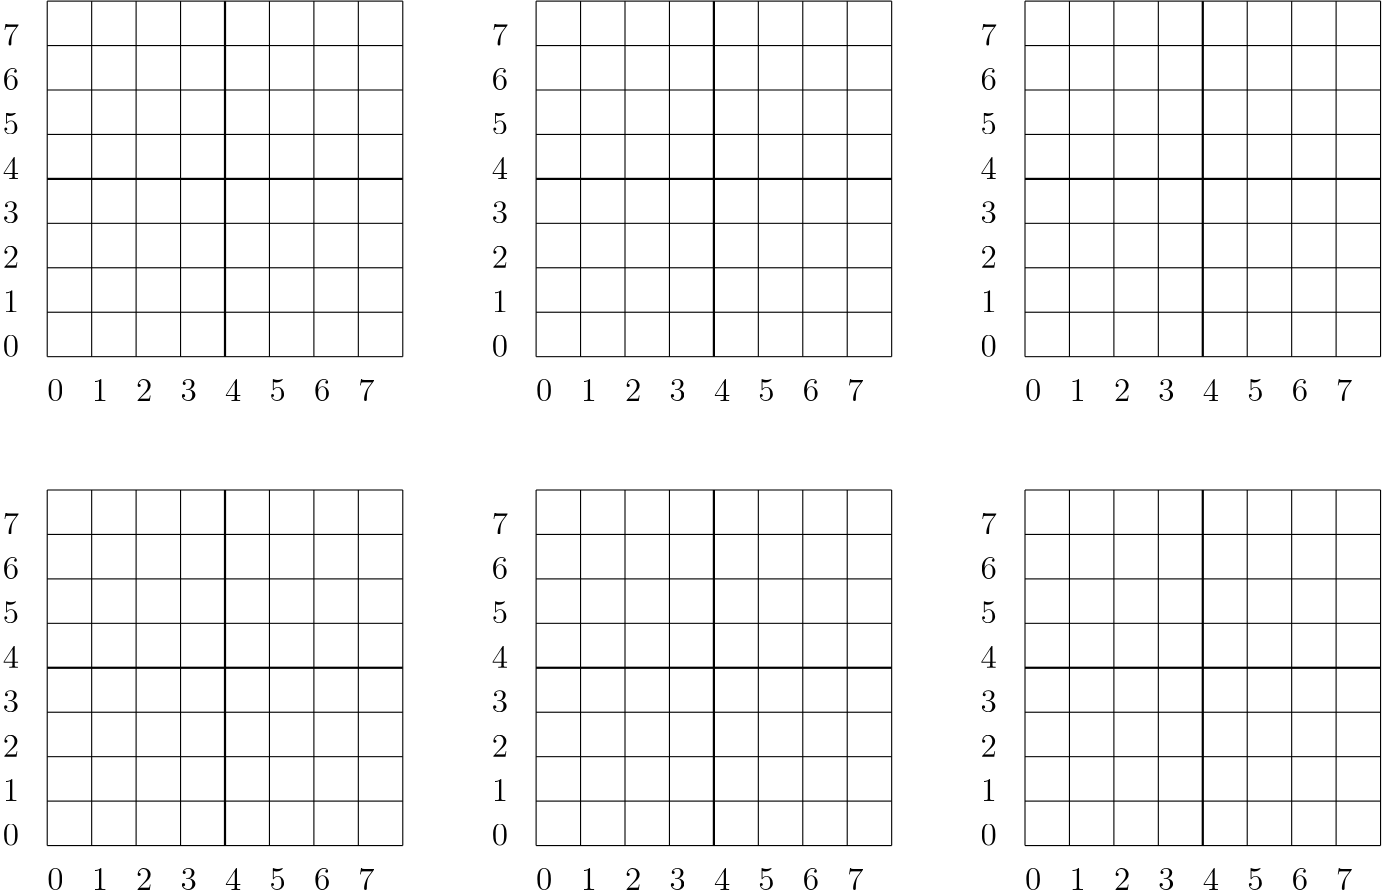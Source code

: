 <?xml version="1.0"?>
<!DOCTYPE ipe SYSTEM "ipe.dtd">
<ipe version="70107" creator="Ipe 7.1.10">
<info created="D:20181218180335" modified="D:20181218180335"/>
<ipestyle name="basic">
<symbol name="arrow/arc(spx)">
<path stroke="sym-stroke" fill="sym-stroke" pen="sym-pen">
0 0 m
-1 0.333 l
-1 -0.333 l
h
</path>
</symbol>
<symbol name="arrow/farc(spx)">
<path stroke="sym-stroke" fill="white" pen="sym-pen">
0 0 m
-1 0.333 l
-1 -0.333 l
h
</path>
</symbol>
<symbol name="arrow/ptarc(spx)">
<path stroke="sym-stroke" fill="sym-stroke" pen="sym-pen">
0 0 m
-1 0.333 l
-0.8 0 l
-1 -0.333 l
h
</path>
</symbol>
<symbol name="arrow/fptarc(spx)">
<path stroke="sym-stroke" fill="white" pen="sym-pen">
0 0 m
-1 0.333 l
-0.8 0 l
-1 -0.333 l
h
</path>
</symbol>
<symbol name="mark/circle(sx)" transformations="translations">
<path fill="sym-stroke">
0.6 0 0 0.6 0 0 e
0.4 0 0 0.4 0 0 e
</path>
</symbol>
<symbol name="mark/disk(sx)" transformations="translations">
<path fill="sym-stroke">
0.6 0 0 0.6 0 0 e
</path>
</symbol>
<symbol name="mark/fdisk(sfx)" transformations="translations">
<group>
<path fill="sym-fill">
0.5 0 0 0.5 0 0 e
</path>
<path fill="sym-stroke" fillrule="eofill">
0.6 0 0 0.6 0 0 e
0.4 0 0 0.4 0 0 e
</path>
</group>
</symbol>
<symbol name="mark/box(sx)" transformations="translations">
<path fill="sym-stroke" fillrule="eofill">
-0.6 -0.6 m
0.6 -0.6 l
0.6 0.6 l
-0.6 0.6 l
h
-0.4 -0.4 m
0.4 -0.4 l
0.4 0.4 l
-0.4 0.4 l
h
</path>
</symbol>
<symbol name="mark/square(sx)" transformations="translations">
<path fill="sym-stroke">
-0.6 -0.6 m
0.6 -0.6 l
0.6 0.6 l
-0.6 0.6 l
h
</path>
</symbol>
<symbol name="mark/fsquare(sfx)" transformations="translations">
<group>
<path fill="sym-fill">
-0.5 -0.5 m
0.5 -0.5 l
0.5 0.5 l
-0.5 0.5 l
h
</path>
<path fill="sym-stroke" fillrule="eofill">
-0.6 -0.6 m
0.6 -0.6 l
0.6 0.6 l
-0.6 0.6 l
h
-0.4 -0.4 m
0.4 -0.4 l
0.4 0.4 l
-0.4 0.4 l
h
</path>
</group>
</symbol>
<symbol name="mark/cross(sx)" transformations="translations">
<group>
<path fill="sym-stroke">
-0.43 -0.57 m
0.57 0.43 l
0.43 0.57 l
-0.57 -0.43 l
h
</path>
<path fill="sym-stroke">
-0.43 0.57 m
0.57 -0.43 l
0.43 -0.57 l
-0.57 0.43 l
h
</path>
</group>
</symbol>
<symbol name="arrow/fnormal(spx)">
<path stroke="sym-stroke" fill="white" pen="sym-pen">
0 0 m
-1 0.333 l
-1 -0.333 l
h
</path>
</symbol>
<symbol name="arrow/pointed(spx)">
<path stroke="sym-stroke" fill="sym-stroke" pen="sym-pen">
0 0 m
-1 0.333 l
-0.8 0 l
-1 -0.333 l
h
</path>
</symbol>
<symbol name="arrow/fpointed(spx)">
<path stroke="sym-stroke" fill="white" pen="sym-pen">
0 0 m
-1 0.333 l
-0.8 0 l
-1 -0.333 l
h
</path>
</symbol>
<symbol name="arrow/linear(spx)">
<path stroke="sym-stroke" pen="sym-pen">
-1 0.333 m
0 0 l
-1 -0.333 l
</path>
</symbol>
<symbol name="arrow/fdouble(spx)">
<path stroke="sym-stroke" fill="white" pen="sym-pen">
0 0 m
-1 0.333 l
-1 -0.333 l
h
-1 0 m
-2 0.333 l
-2 -0.333 l
h
</path>
</symbol>
<symbol name="arrow/double(spx)">
<path stroke="sym-stroke" fill="sym-stroke" pen="sym-pen">
0 0 m
-1 0.333 l
-1 -0.333 l
h
-1 0 m
-2 0.333 l
-2 -0.333 l
h
</path>
</symbol>
<pen name="heavier" value="0.8"/>
<pen name="fat" value="1.2"/>
<pen name="ultrafat" value="2"/>
<symbolsize name="large" value="5"/>
<symbolsize name="small" value="2"/>
<symbolsize name="tiny" value="1.1"/>
<arrowsize name="large" value="10"/>
<arrowsize name="small" value="5"/>
<arrowsize name="tiny" value="3"/>
<color name="red" value="1 0 0"/>
<color name="green" value="0 1 0"/>
<color name="blue" value="0 0 1"/>
<color name="yellow" value="1 1 0"/>
<color name="orange" value="1 0.647 0"/>
<color name="gold" value="1 0.843 0"/>
<color name="purple" value="0.627 0.125 0.941"/>
<color name="gray" value="0.745"/>
<color name="brown" value="0.647 0.165 0.165"/>
<color name="navy" value="0 0 0.502"/>
<color name="pink" value="1 0.753 0.796"/>
<color name="seagreen" value="0.18 0.545 0.341"/>
<color name="turquoise" value="0.251 0.878 0.816"/>
<color name="violet" value="0.933 0.51 0.933"/>
<color name="darkblue" value="0 0 0.545"/>
<color name="darkcyan" value="0 0.545 0.545"/>
<color name="darkgray" value="0.663"/>
<color name="darkgreen" value="0 0.392 0"/>
<color name="darkmagenta" value="0.545 0 0.545"/>
<color name="darkorange" value="1 0.549 0"/>
<color name="darkred" value="0.545 0 0"/>
<color name="lightblue" value="0.678 0.847 0.902"/>
<color name="lightcyan" value="0.878 1 1"/>
<color name="lightgray" value="0.827"/>
<color name="lightgreen" value="0.565 0.933 0.565"/>
<color name="lightyellow" value="1 1 0.878"/>
<dashstyle name="dashed" value="[4] 0"/>
<dashstyle name="dotted" value="[1 3] 0"/>
<dashstyle name="dash dotted" value="[4 2 1 2] 0"/>
<dashstyle name="dash dot dotted" value="[4 2 1 2 1 2] 0"/>
<textsize name="large" value="\large"/>
<textsize name="Large" value="\Large"/>
<textsize name="LARGE" value="\LARGE"/>
<textsize name="huge" value="\huge"/>
<textsize name="Huge" value="\Huge"/>
<textsize name="small" value="\small"/>
<textsize name="footnote" value="\footnotesize"/>
<textsize name="tiny" value="\tiny"/>
<textstyle name="center" begin="\begin{center}" end="\end{center}"/>
<textstyle name="itemize" begin="\begin{itemize}" end="\end{itemize}"/>
<textstyle name="item" begin="\begin{itemize}\item{}" end="\end{itemize}"/>
<gridsize name="4 pts" value="4"/>
<gridsize name="8 pts (~3 mm)" value="8"/>
<gridsize name="16 pts (~6 mm)" value="16"/>
<gridsize name="32 pts (~12 mm)" value="32"/>
<gridsize name="10 pts (~3.5 mm)" value="10"/>
<gridsize name="20 pts (~7 mm)" value="20"/>
<gridsize name="14 pts (~5 mm)" value="14"/>
<gridsize name="28 pts (~10 mm)" value="28"/>
<gridsize name="56 pts (~20 mm)" value="56"/>
<anglesize name="90 deg" value="90"/>
<anglesize name="60 deg" value="60"/>
<anglesize name="45 deg" value="45"/>
<anglesize name="30 deg" value="30"/>
<anglesize name="22.5 deg" value="22.5"/>
<opacity name="10%" value="0.1"/>
<opacity name="30%" value="0.3"/>
<opacity name="50%" value="0.5"/>
<opacity name="75%" value="0.75"/>
<tiling name="falling" angle="-60" step="4" width="1"/>
<tiling name="rising" angle="30" step="4" width="1"/>
</ipestyle>
<page>
<layer name="alpha"/>
<view layers="alpha" active="alpha"/>
<text layer="alpha" matrix="1 0 0 1 0 48" transformations="translations" pos="32 768" stroke="black" type="label" width="5.853" height="7.704" depth="0" valign="baseline" size="large">7</text>
<text transformations="translations" pos="32 800" stroke="black" type="label" width="5.853" height="7.704" depth="0" valign="baseline" size="large">6</text>
<text transformations="translations" pos="32 784" stroke="black" type="label" width="5.853" height="7.704" depth="0" valign="baseline" size="large">5</text>
<text transformations="translations" pos="32 768" stroke="black" type="label" width="5.853" height="7.704" depth="0" valign="baseline" size="large">4</text>
<text transformations="translations" pos="32 752" stroke="black" type="label" width="5.853" height="7.704" depth="0" valign="baseline" size="large">3</text>
<text transformations="translations" pos="32 736" stroke="black" type="label" width="5.853" height="7.704" depth="0" valign="baseline" size="large">2</text>
<text transformations="translations" pos="32 720" stroke="black" type="label" width="5.853" height="7.704" depth="0" valign="baseline" size="large">1</text>
<text transformations="translations" pos="32 704" stroke="black" type="label" width="5.853" height="7.704" depth="0" valign="baseline" size="large">0</text>
<path stroke="black">
48 832 m
48 704 l
</path>
<text matrix="1 0 0 1 16 -16" transformations="translations" pos="32 704" stroke="black" type="label" valign="baseline" size="large">0</text>
<text matrix="1 0 0 1 32 -32" transformations="translations" pos="32 720" stroke="black" type="label" valign="baseline" size="large">1</text>
<text matrix="1 0 0 1 48 -48" transformations="translations" pos="32 736" stroke="black" type="label" valign="baseline" size="large">2</text>
<text matrix="1 0 0 1 64 -64" transformations="translations" pos="32 752" stroke="black" type="label" valign="baseline" size="large">3</text>
<text matrix="1 0 0 1 80 -80" transformations="translations" pos="32 768" stroke="black" type="label" valign="baseline" size="large">4</text>
<text matrix="1 0 0 1 96 -96" transformations="translations" pos="32 784" stroke="black" type="label" valign="baseline" size="large">5</text>
<text matrix="1 0 0 1 112 -112" transformations="translations" pos="32 800" stroke="black" type="label" valign="baseline" size="large">6</text>
<text matrix="1 0 0 1 128 -80" transformations="translations" pos="32 768" stroke="black" type="label" valign="baseline" size="large">7</text>
<path stroke="black">
48 704 m
176 704 l
</path>
<path stroke="black">
64 704 m
64 832 l
</path>
<path stroke="black">
80 832 m
80 704 l
</path>
<path stroke="black">
96 704 m
96 832 l
</path>
<path stroke="black" pen="heavier">
112 704 m
112 832 l
</path>
<path matrix="1 0 0 1 64 0" stroke="black">
64 704 m
64 832 l
</path>
<path matrix="1 0 0 1 64 0" stroke="black">
80 832 m
80 704 l
</path>
<path matrix="1 0 0 1 64 0" stroke="black">
96 704 m
96 832 l
</path>
<path matrix="1 0 0 1 64 0" stroke="black">
112 704 m
112 832 l
</path>
<path stroke="black">
48 720 m
176 720 l
</path>
<path stroke="black">
48 736 m
176 736 l
</path>
<path matrix="1 0 0 1 0 32" stroke="black">
48 720 m
176 720 l
</path>
<path matrix="1 0 0 1 0 32" stroke="black" pen="heavier">
48 736 m
176 736 l
</path>
<path matrix="1 0 0 1 0 64" stroke="black">
48 720 m
176 720 l
</path>
<path matrix="1 0 0 1 0 64" stroke="black">
48 736 m
176 736 l
</path>
<path matrix="1 0 0 1 0 96" stroke="black">
48 720 m
176 720 l
</path>
<path matrix="1 0 0 1 0 96" stroke="black">
48 736 m
176 736 l
</path>
<text matrix="1 0 0 1 176 48" transformations="translations" pos="32 768" stroke="black" type="label" valign="baseline" size="large">7</text>
<text matrix="1 0 0 1 176 0" transformations="translations" pos="32 800" stroke="black" type="label" valign="baseline" size="large">6</text>
<text matrix="1 0 0 1 176 0" transformations="translations" pos="32 784" stroke="black" type="label" valign="baseline" size="large">5</text>
<text matrix="1 0 0 1 176 0" transformations="translations" pos="32 768" stroke="black" type="label" valign="baseline" size="large">4</text>
<text matrix="1 0 0 1 176 0" transformations="translations" pos="32 752" stroke="black" type="label" valign="baseline" size="large">3</text>
<text matrix="1 0 0 1 176 0" transformations="translations" pos="32 736" stroke="black" type="label" valign="baseline" size="large">2</text>
<text matrix="1 0 0 1 176 0" transformations="translations" pos="32 720" stroke="black" type="label" valign="baseline" size="large">1</text>
<text matrix="1 0 0 1 176 0" transformations="translations" pos="32 704" stroke="black" type="label" valign="baseline" size="large">0</text>
<path matrix="1 0 0 1 176 0" stroke="black">
48 832 m
48 704 l
</path>
<text matrix="1 0 0 1 192 -16" transformations="translations" pos="32 704" stroke="black" type="label" valign="baseline" size="large">0</text>
<text matrix="1 0 0 1 208 -32" transformations="translations" pos="32 720" stroke="black" type="label" valign="baseline" size="large">1</text>
<text matrix="1 0 0 1 224 -48" transformations="translations" pos="32 736" stroke="black" type="label" valign="baseline" size="large">2</text>
<text matrix="1 0 0 1 240 -64" transformations="translations" pos="32 752" stroke="black" type="label" valign="baseline" size="large">3</text>
<text matrix="1 0 0 1 256 -80" transformations="translations" pos="32 768" stroke="black" type="label" valign="baseline" size="large">4</text>
<text matrix="1 0 0 1 272 -96" transformations="translations" pos="32 784" stroke="black" type="label" valign="baseline" size="large">5</text>
<text matrix="1 0 0 1 288 -112" transformations="translations" pos="32 800" stroke="black" type="label" valign="baseline" size="large">6</text>
<text matrix="1 0 0 1 304 -80" transformations="translations" pos="32 768" stroke="black" type="label" valign="baseline" size="large">7</text>
<path matrix="1 0 0 1 176 0" stroke="black">
48 704 m
176 704 l
</path>
<path matrix="1 0 0 1 176 0" stroke="black">
64 704 m
64 832 l
</path>
<path matrix="1 0 0 1 176 0" stroke="black">
80 832 m
80 704 l
</path>
<path matrix="1 0 0 1 176 0" stroke="black">
96 704 m
96 832 l
</path>
<path matrix="1 0 0 1 176 0" stroke="black" pen="heavier">
112 704 m
112 832 l
</path>
<path matrix="1 0 0 1 240 0" stroke="black">
64 704 m
64 832 l
</path>
<path matrix="1 0 0 1 240 0" stroke="black">
80 832 m
80 704 l
</path>
<path matrix="1 0 0 1 240 0" stroke="black">
96 704 m
96 832 l
</path>
<path matrix="1 0 0 1 240 0" stroke="black">
112 704 m
112 832 l
</path>
<path matrix="1 0 0 1 176 0" stroke="black">
48 720 m
176 720 l
</path>
<path matrix="1 0 0 1 176 0" stroke="black">
48 736 m
176 736 l
</path>
<path matrix="1 0 0 1 176 32" stroke="black">
48 720 m
176 720 l
</path>
<path matrix="1 0 0 1 176 32" stroke="black" pen="heavier">
48 736 m
176 736 l
</path>
<path matrix="1 0 0 1 176 64" stroke="black">
48 720 m
176 720 l
</path>
<path matrix="1 0 0 1 176 64" stroke="black">
48 736 m
176 736 l
</path>
<path matrix="1 0 0 1 176 96" stroke="black">
48 720 m
176 720 l
</path>
<path matrix="1 0 0 1 176 96" stroke="black">
48 736 m
176 736 l
</path>
<text matrix="1 0 0 1 352 48" transformations="translations" pos="32 768" stroke="black" type="label" valign="baseline" size="large">7</text>
<text matrix="1 0 0 1 352 0" transformations="translations" pos="32 800" stroke="black" type="label" valign="baseline" size="large">6</text>
<text matrix="1 0 0 1 352 0" transformations="translations" pos="32 784" stroke="black" type="label" valign="baseline" size="large">5</text>
<text matrix="1 0 0 1 352 0" transformations="translations" pos="32 768" stroke="black" type="label" valign="baseline" size="large">4</text>
<text matrix="1 0 0 1 352 0" transformations="translations" pos="32 752" stroke="black" type="label" valign="baseline" size="large">3</text>
<text matrix="1 0 0 1 352 0" transformations="translations" pos="32 736" stroke="black" type="label" valign="baseline" size="large">2</text>
<text matrix="1 0 0 1 352 0" transformations="translations" pos="32 720" stroke="black" type="label" valign="baseline" size="large">1</text>
<text matrix="1 0 0 1 352 0" transformations="translations" pos="32 704" stroke="black" type="label" valign="baseline" size="large">0</text>
<path matrix="1 0 0 1 352 0" stroke="black">
48 832 m
48 704 l
</path>
<text matrix="1 0 0 1 368 -16" transformations="translations" pos="32 704" stroke="black" type="label" valign="baseline" size="large">0</text>
<text matrix="1 0 0 1 384 -32" transformations="translations" pos="32 720" stroke="black" type="label" valign="baseline" size="large">1</text>
<text matrix="1 0 0 1 400 -48" transformations="translations" pos="32 736" stroke="black" type="label" valign="baseline" size="large">2</text>
<text matrix="1 0 0 1 416 -64" transformations="translations" pos="32 752" stroke="black" type="label" valign="baseline" size="large">3</text>
<text matrix="1 0 0 1 432 -80" transformations="translations" pos="32 768" stroke="black" type="label" valign="baseline" size="large">4</text>
<text matrix="1 0 0 1 448 -96" transformations="translations" pos="32 784" stroke="black" type="label" valign="baseline" size="large">5</text>
<text matrix="1 0 0 1 464 -112" transformations="translations" pos="32 800" stroke="black" type="label" valign="baseline" size="large">6</text>
<text matrix="1 0 0 1 480 -80" transformations="translations" pos="32 768" stroke="black" type="label" valign="baseline" size="large">7</text>
<path matrix="1 0 0 1 352 0" stroke="black">
48 704 m
176 704 l
</path>
<path matrix="1 0 0 1 352 0" stroke="black">
64 704 m
64 832 l
</path>
<path matrix="1 0 0 1 352 0" stroke="black">
80 832 m
80 704 l
</path>
<path matrix="1 0 0 1 352 0" stroke="black">
96 704 m
96 832 l
</path>
<path matrix="1 0 0 1 352 0" stroke="black" pen="heavier">
112 704 m
112 832 l
</path>
<path matrix="1 0 0 1 416 0" stroke="black">
64 704 m
64 832 l
</path>
<path matrix="1 0 0 1 416 0" stroke="black">
80 832 m
80 704 l
</path>
<path matrix="1 0 0 1 416 0" stroke="black">
96 704 m
96 832 l
</path>
<path matrix="1 0 0 1 416 0" stroke="black">
112 704 m
112 832 l
</path>
<path matrix="1 0 0 1 352 0" stroke="black">
48 720 m
176 720 l
</path>
<path matrix="1 0 0 1 352 0" stroke="black">
48 736 m
176 736 l
</path>
<path matrix="1 0 0 1 352 32" stroke="black">
48 720 m
176 720 l
</path>
<path matrix="1 0 0 1 352 32" stroke="black" pen="heavier">
48 736 m
176 736 l
</path>
<path matrix="1 0 0 1 352 64" stroke="black">
48 720 m
176 720 l
</path>
<path matrix="1 0 0 1 352 64" stroke="black">
48 736 m
176 736 l
</path>
<path matrix="1 0 0 1 352 96" stroke="black">
48 720 m
176 720 l
</path>
<path matrix="1 0 0 1 352 96" stroke="black">
48 736 m
176 736 l
</path>
<text matrix="1 0 0 1 0 -128" transformations="translations" pos="32 768" stroke="black" type="label" valign="baseline" size="large">7</text>
<text matrix="1 0 0 1 0 -176" transformations="translations" pos="32 800" stroke="black" type="label" valign="baseline" size="large">6</text>
<text matrix="1 0 0 1 0 -176" transformations="translations" pos="32 784" stroke="black" type="label" valign="baseline" size="large">5</text>
<text matrix="1 0 0 1 0 -176" transformations="translations" pos="32 768" stroke="black" type="label" valign="baseline" size="large">4</text>
<text matrix="1 0 0 1 0 -176" transformations="translations" pos="32 752" stroke="black" type="label" valign="baseline" size="large">3</text>
<text matrix="1 0 0 1 0 -176" transformations="translations" pos="32 736" stroke="black" type="label" valign="baseline" size="large">2</text>
<text matrix="1 0 0 1 0 -176" transformations="translations" pos="32 720" stroke="black" type="label" valign="baseline" size="large">1</text>
<text matrix="1 0 0 1 0 -176" transformations="translations" pos="32 704" stroke="black" type="label" valign="baseline" size="large">0</text>
<path matrix="1 0 0 1 0 -176" stroke="black">
48 832 m
48 704 l
</path>
<text matrix="1 0 0 1 16 -192" transformations="translations" pos="32 704" stroke="black" type="label" valign="baseline" size="large">0</text>
<text matrix="1 0 0 1 32 -208" transformations="translations" pos="32 720" stroke="black" type="label" valign="baseline" size="large">1</text>
<text matrix="1 0 0 1 48 -224" transformations="translations" pos="32 736" stroke="black" type="label" valign="baseline" size="large">2</text>
<text matrix="1 0 0 1 64 -240" transformations="translations" pos="32 752" stroke="black" type="label" valign="baseline" size="large">3</text>
<text matrix="1 0 0 1 80 -256" transformations="translations" pos="32 768" stroke="black" type="label" valign="baseline" size="large">4</text>
<text matrix="1 0 0 1 96 -272" transformations="translations" pos="32 784" stroke="black" type="label" valign="baseline" size="large">5</text>
<text matrix="1 0 0 1 112 -288" transformations="translations" pos="32 800" stroke="black" type="label" valign="baseline" size="large">6</text>
<text matrix="1 0 0 1 128 -256" transformations="translations" pos="32 768" stroke="black" type="label" valign="baseline" size="large">7</text>
<path matrix="1 0 0 1 0 -176" stroke="black">
48 704 m
176 704 l
</path>
<path matrix="1 0 0 1 0 -176" stroke="black">
64 704 m
64 832 l
</path>
<path matrix="1 0 0 1 0 -176" stroke="black">
80 832 m
80 704 l
</path>
<path matrix="1 0 0 1 0 -176" stroke="black">
96 704 m
96 832 l
</path>
<path matrix="1 0 0 1 0 -176" stroke="black" pen="heavier">
112 704 m
112 832 l
</path>
<path matrix="1 0 0 1 64 -176" stroke="black">
64 704 m
64 832 l
</path>
<path matrix="1 0 0 1 64 -176" stroke="black">
80 832 m
80 704 l
</path>
<path matrix="1 0 0 1 64 -176" stroke="black">
96 704 m
96 832 l
</path>
<path matrix="1 0 0 1 64 -176" stroke="black">
112 704 m
112 832 l
</path>
<path matrix="1 0 0 1 0 -176" stroke="black">
48 720 m
176 720 l
</path>
<path matrix="1 0 0 1 0 -176" stroke="black">
48 736 m
176 736 l
</path>
<path matrix="1 0 0 1 0 -144" stroke="black">
48 720 m
176 720 l
</path>
<path matrix="1 0 0 1 0 -144" stroke="black" pen="heavier">
48 736 m
176 736 l
</path>
<path matrix="1 0 0 1 0 -112" stroke="black">
48 720 m
176 720 l
</path>
<path matrix="1 0 0 1 0 -112" stroke="black">
48 736 m
176 736 l
</path>
<path matrix="1 0 0 1 0 -80" stroke="black">
48 720 m
176 720 l
</path>
<path matrix="1 0 0 1 0 -80" stroke="black">
48 736 m
176 736 l
</path>
<text matrix="1 0 0 1 176 -128" transformations="translations" pos="32 768" stroke="black" type="label" valign="baseline" size="large">7</text>
<text matrix="1 0 0 1 176 -176" transformations="translations" pos="32 800" stroke="black" type="label" valign="baseline" size="large">6</text>
<text matrix="1 0 0 1 176 -176" transformations="translations" pos="32 784" stroke="black" type="label" valign="baseline" size="large">5</text>
<text matrix="1 0 0 1 176 -176" transformations="translations" pos="32 768" stroke="black" type="label" valign="baseline" size="large">4</text>
<text matrix="1 0 0 1 176 -176" transformations="translations" pos="32 752" stroke="black" type="label" valign="baseline" size="large">3</text>
<text matrix="1 0 0 1 176 -176" transformations="translations" pos="32 736" stroke="black" type="label" valign="baseline" size="large">2</text>
<text matrix="1 0 0 1 176 -176" transformations="translations" pos="32 720" stroke="black" type="label" valign="baseline" size="large">1</text>
<text matrix="1 0 0 1 176 -176" transformations="translations" pos="32 704" stroke="black" type="label" valign="baseline" size="large">0</text>
<path matrix="1 0 0 1 176 -176" stroke="black">
48 832 m
48 704 l
</path>
<text matrix="1 0 0 1 192 -192" transformations="translations" pos="32 704" stroke="black" type="label" valign="baseline" size="large">0</text>
<text matrix="1 0 0 1 208 -208" transformations="translations" pos="32 720" stroke="black" type="label" valign="baseline" size="large">1</text>
<text matrix="1 0 0 1 224 -224" transformations="translations" pos="32 736" stroke="black" type="label" valign="baseline" size="large">2</text>
<text matrix="1 0 0 1 240 -240" transformations="translations" pos="32 752" stroke="black" type="label" valign="baseline" size="large">3</text>
<text matrix="1 0 0 1 256 -256" transformations="translations" pos="32 768" stroke="black" type="label" valign="baseline" size="large">4</text>
<text matrix="1 0 0 1 272 -272" transformations="translations" pos="32 784" stroke="black" type="label" valign="baseline" size="large">5</text>
<text matrix="1 0 0 1 288 -288" transformations="translations" pos="32 800" stroke="black" type="label" valign="baseline" size="large">6</text>
<text matrix="1 0 0 1 304 -256" transformations="translations" pos="32 768" stroke="black" type="label" valign="baseline" size="large">7</text>
<path matrix="1 0 0 1 176 -176" stroke="black">
48 704 m
176 704 l
</path>
<path matrix="1 0 0 1 176 -176" stroke="black">
64 704 m
64 832 l
</path>
<path matrix="1 0 0 1 176 -176" stroke="black">
80 832 m
80 704 l
</path>
<path matrix="1 0 0 1 176 -176" stroke="black">
96 704 m
96 832 l
</path>
<path matrix="1 0 0 1 176 -176" stroke="black" pen="heavier">
112 704 m
112 832 l
</path>
<path matrix="1 0 0 1 240 -176" stroke="black">
64 704 m
64 832 l
</path>
<path matrix="1 0 0 1 240 -176" stroke="black">
80 832 m
80 704 l
</path>
<path matrix="1 0 0 1 240 -176" stroke="black">
96 704 m
96 832 l
</path>
<path matrix="1 0 0 1 240 -176" stroke="black">
112 704 m
112 832 l
</path>
<path matrix="1 0 0 1 176 -176" stroke="black">
48 720 m
176 720 l
</path>
<path matrix="1 0 0 1 176 -176" stroke="black">
48 736 m
176 736 l
</path>
<path matrix="1 0 0 1 176 -144" stroke="black">
48 720 m
176 720 l
</path>
<path matrix="1 0 0 1 176 -144" stroke="black" pen="heavier">
48 736 m
176 736 l
</path>
<path matrix="1 0 0 1 176 -112" stroke="black">
48 720 m
176 720 l
</path>
<path matrix="1 0 0 1 176 -112" stroke="black">
48 736 m
176 736 l
</path>
<path matrix="1 0 0 1 176 -80" stroke="black">
48 720 m
176 720 l
</path>
<path matrix="1 0 0 1 176 -80" stroke="black">
48 736 m
176 736 l
</path>
<text matrix="1 0 0 1 352 -128" transformations="translations" pos="32 768" stroke="black" type="label" valign="baseline" size="large">7</text>
<text matrix="1 0 0 1 352 -176" transformations="translations" pos="32 800" stroke="black" type="label" valign="baseline" size="large">6</text>
<text matrix="1 0 0 1 352 -176" transformations="translations" pos="32 784" stroke="black" type="label" valign="baseline" size="large">5</text>
<text matrix="1 0 0 1 352 -176" transformations="translations" pos="32 768" stroke="black" type="label" valign="baseline" size="large">4</text>
<text matrix="1 0 0 1 352 -176" transformations="translations" pos="32 752" stroke="black" type="label" valign="baseline" size="large">3</text>
<text matrix="1 0 0 1 352 -176" transformations="translations" pos="32 736" stroke="black" type="label" valign="baseline" size="large">2</text>
<text matrix="1 0 0 1 352 -176" transformations="translations" pos="32 720" stroke="black" type="label" valign="baseline" size="large">1</text>
<text matrix="1 0 0 1 352 -176" transformations="translations" pos="32 704" stroke="black" type="label" valign="baseline" size="large">0</text>
<path matrix="1 0 0 1 352 -176" stroke="black">
48 832 m
48 704 l
</path>
<text matrix="1 0 0 1 368 -192" transformations="translations" pos="32 704" stroke="black" type="label" valign="baseline" size="large">0</text>
<text matrix="1 0 0 1 384 -208" transformations="translations" pos="32 720" stroke="black" type="label" valign="baseline" size="large">1</text>
<text matrix="1 0 0 1 400 -224" transformations="translations" pos="32 736" stroke="black" type="label" valign="baseline" size="large">2</text>
<text matrix="1 0 0 1 416 -240" transformations="translations" pos="32 752" stroke="black" type="label" valign="baseline" size="large">3</text>
<text matrix="1 0 0 1 432 -256" transformations="translations" pos="32 768" stroke="black" type="label" valign="baseline" size="large">4</text>
<text matrix="1 0 0 1 448 -272" transformations="translations" pos="32 784" stroke="black" type="label" valign="baseline" size="large">5</text>
<text matrix="1 0 0 1 464 -288" transformations="translations" pos="32 800" stroke="black" type="label" valign="baseline" size="large">6</text>
<text matrix="1 0 0 1 480 -256" transformations="translations" pos="32 768" stroke="black" type="label" valign="baseline" size="large">7</text>
<path matrix="1 0 0 1 352 -176" stroke="black">
48 704 m
176 704 l
</path>
<path matrix="1 0 0 1 352 -176" stroke="black">
64 704 m
64 832 l
</path>
<path matrix="1 0 0 1 352 -176" stroke="black">
80 832 m
80 704 l
</path>
<path matrix="1 0 0 1 352 -176" stroke="black">
96 704 m
96 832 l
</path>
<path matrix="1 0 0 1 352 -176" stroke="black" pen="heavier">
112 704 m
112 832 l
</path>
<path matrix="1 0 0 1 416 -176" stroke="black">
64 704 m
64 832 l
</path>
<path matrix="1 0 0 1 416 -176" stroke="black">
80 832 m
80 704 l
</path>
<path matrix="1 0 0 1 416 -176" stroke="black">
96 704 m
96 832 l
</path>
<path matrix="1 0 0 1 416 -176" stroke="black">
112 704 m
112 832 l
</path>
<path matrix="1 0 0 1 352 -176" stroke="black">
48 720 m
176 720 l
</path>
<path matrix="1 0 0 1 352 -176" stroke="black">
48 736 m
176 736 l
</path>
<path matrix="1 0 0 1 352 -144" stroke="black">
48 720 m
176 720 l
</path>
<path matrix="1 0 0 1 352 -144" stroke="black" pen="heavier">
48 736 m
176 736 l
</path>
<path matrix="1 0 0 1 352 -112" stroke="black">
48 720 m
176 720 l
</path>
<path matrix="1 0 0 1 352 -112" stroke="black">
48 736 m
176 736 l
</path>
<path matrix="1 0 0 1 352 -80" stroke="black">
48 720 m
176 720 l
</path>
<path matrix="1 0 0 1 352 -80" stroke="black">
48 736 m
176 736 l
</path>
</page>
</ipe>
